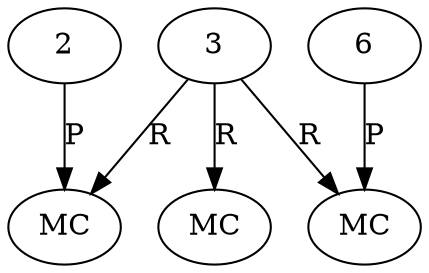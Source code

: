 digraph "AUG" {

  1 [ label="MC" s="appendLiteral()" t="DateTimeFormatterBuilder" l="404" ];
  2 [ t="char" v="'-'" ];
  3 [ t="DateTimeFormatterBuilder" n="builder" ];
  4 [ label="MC" s="appendLiteral()" t="DateTimeFormatterBuilder" l="420" ];
  5 [ label="MC" s="appendDayOfWeek()" t="DateTimeFormatterBuilder" l="445" ];
  6 [ t="int" v="1" ];
  2 -> 1 [ label="P" ];
  3 -> 1 [ label="R" ];
  3 -> 4 [ label="R" ];
  6 -> 5 [ label="P" ];
  3 -> 5 [ label="R" ];
}
